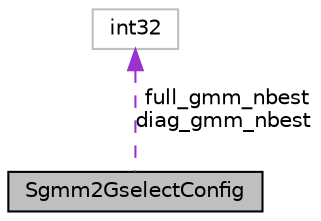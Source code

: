 digraph "Sgmm2GselectConfig"
{
  edge [fontname="Helvetica",fontsize="10",labelfontname="Helvetica",labelfontsize="10"];
  node [fontname="Helvetica",fontsize="10",shape=record];
  Node1 [label="Sgmm2GselectConfig",height=0.2,width=0.4,color="black", fillcolor="grey75", style="filled", fontcolor="black"];
  Node2 -> Node1 [dir="back",color="darkorchid3",fontsize="10",style="dashed",label=" full_gmm_nbest\ndiag_gmm_nbest" ,fontname="Helvetica"];
  Node2 [label="int32",height=0.2,width=0.4,color="grey75", fillcolor="white", style="filled"];
}
